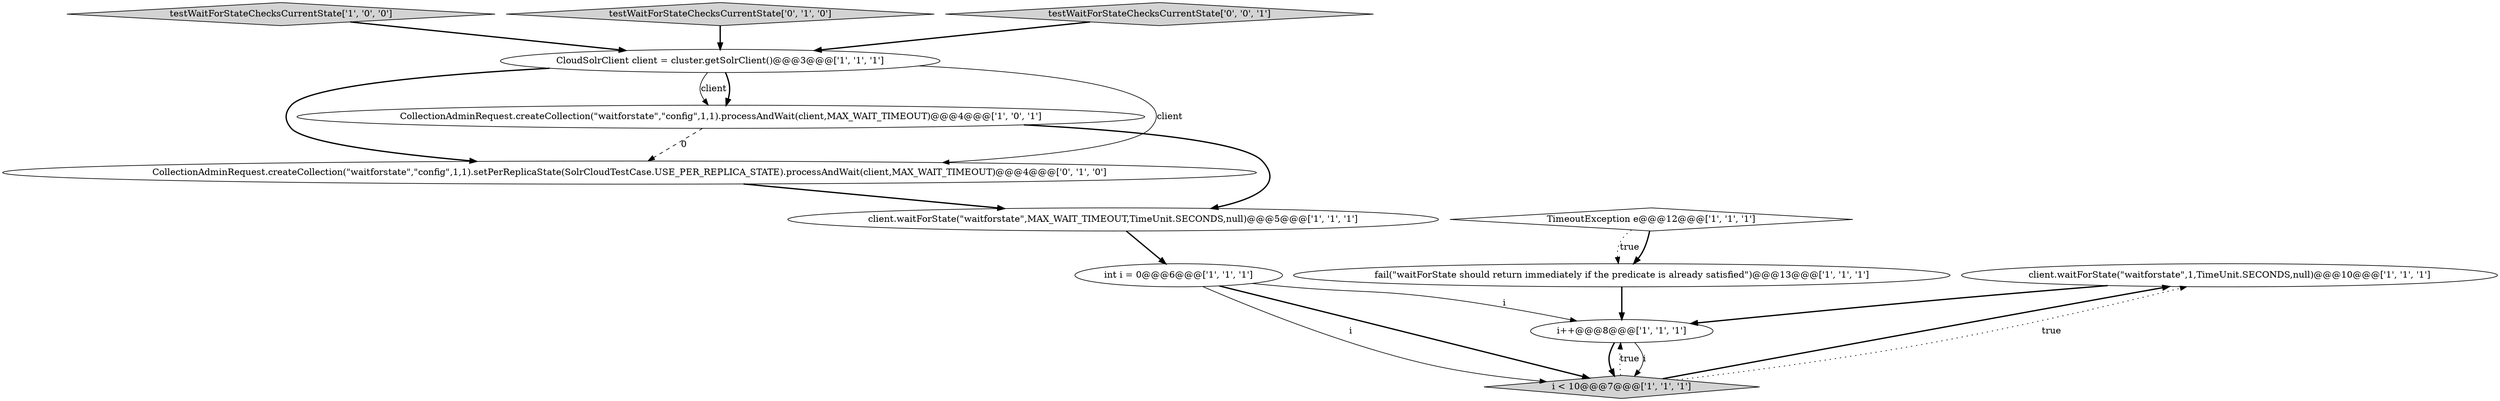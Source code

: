 digraph {
9 [style = filled, label = "client.waitForState(\"waitforstate\",1,TimeUnit.SECONDS,null)@@@10@@@['1', '1', '1']", fillcolor = white, shape = ellipse image = "AAA0AAABBB1BBB"];
8 [style = filled, label = "CloudSolrClient client = cluster.getSolrClient()@@@3@@@['1', '1', '1']", fillcolor = white, shape = ellipse image = "AAA0AAABBB1BBB"];
4 [style = filled, label = "fail(\"waitForState should return immediately if the predicate is already satisfied\")@@@13@@@['1', '1', '1']", fillcolor = white, shape = ellipse image = "AAA0AAABBB1BBB"];
0 [style = filled, label = "testWaitForStateChecksCurrentState['1', '0', '0']", fillcolor = lightgray, shape = diamond image = "AAA0AAABBB1BBB"];
7 [style = filled, label = "i++@@@8@@@['1', '1', '1']", fillcolor = white, shape = ellipse image = "AAA0AAABBB1BBB"];
11 [style = filled, label = "testWaitForStateChecksCurrentState['0', '1', '0']", fillcolor = lightgray, shape = diamond image = "AAA0AAABBB2BBB"];
12 [style = filled, label = "testWaitForStateChecksCurrentState['0', '0', '1']", fillcolor = lightgray, shape = diamond image = "AAA0AAABBB3BBB"];
1 [style = filled, label = "int i = 0@@@6@@@['1', '1', '1']", fillcolor = white, shape = ellipse image = "AAA0AAABBB1BBB"];
6 [style = filled, label = "client.waitForState(\"waitforstate\",MAX_WAIT_TIMEOUT,TimeUnit.SECONDS,null)@@@5@@@['1', '1', '1']", fillcolor = white, shape = ellipse image = "AAA0AAABBB1BBB"];
10 [style = filled, label = "CollectionAdminRequest.createCollection(\"waitforstate\",\"config\",1,1).setPerReplicaState(SolrCloudTestCase.USE_PER_REPLICA_STATE).processAndWait(client,MAX_WAIT_TIMEOUT)@@@4@@@['0', '1', '0']", fillcolor = white, shape = ellipse image = "AAA1AAABBB2BBB"];
2 [style = filled, label = "TimeoutException e@@@12@@@['1', '1', '1']", fillcolor = white, shape = diamond image = "AAA0AAABBB1BBB"];
5 [style = filled, label = "CollectionAdminRequest.createCollection(\"waitforstate\",\"config\",1,1).processAndWait(client,MAX_WAIT_TIMEOUT)@@@4@@@['1', '0', '1']", fillcolor = white, shape = ellipse image = "AAA0AAABBB1BBB"];
3 [style = filled, label = "i < 10@@@7@@@['1', '1', '1']", fillcolor = lightgray, shape = diamond image = "AAA0AAABBB1BBB"];
1->7 [style = solid, label="i"];
4->7 [style = bold, label=""];
2->4 [style = bold, label=""];
2->4 [style = dotted, label="true"];
8->5 [style = bold, label=""];
10->6 [style = bold, label=""];
7->3 [style = solid, label="i"];
0->8 [style = bold, label=""];
8->10 [style = solid, label="client"];
7->3 [style = bold, label=""];
1->3 [style = solid, label="i"];
1->3 [style = bold, label=""];
8->5 [style = solid, label="client"];
11->8 [style = bold, label=""];
3->9 [style = bold, label=""];
5->10 [style = dashed, label="0"];
3->7 [style = dotted, label="true"];
3->9 [style = dotted, label="true"];
12->8 [style = bold, label=""];
6->1 [style = bold, label=""];
8->10 [style = bold, label=""];
5->6 [style = bold, label=""];
9->7 [style = bold, label=""];
}
